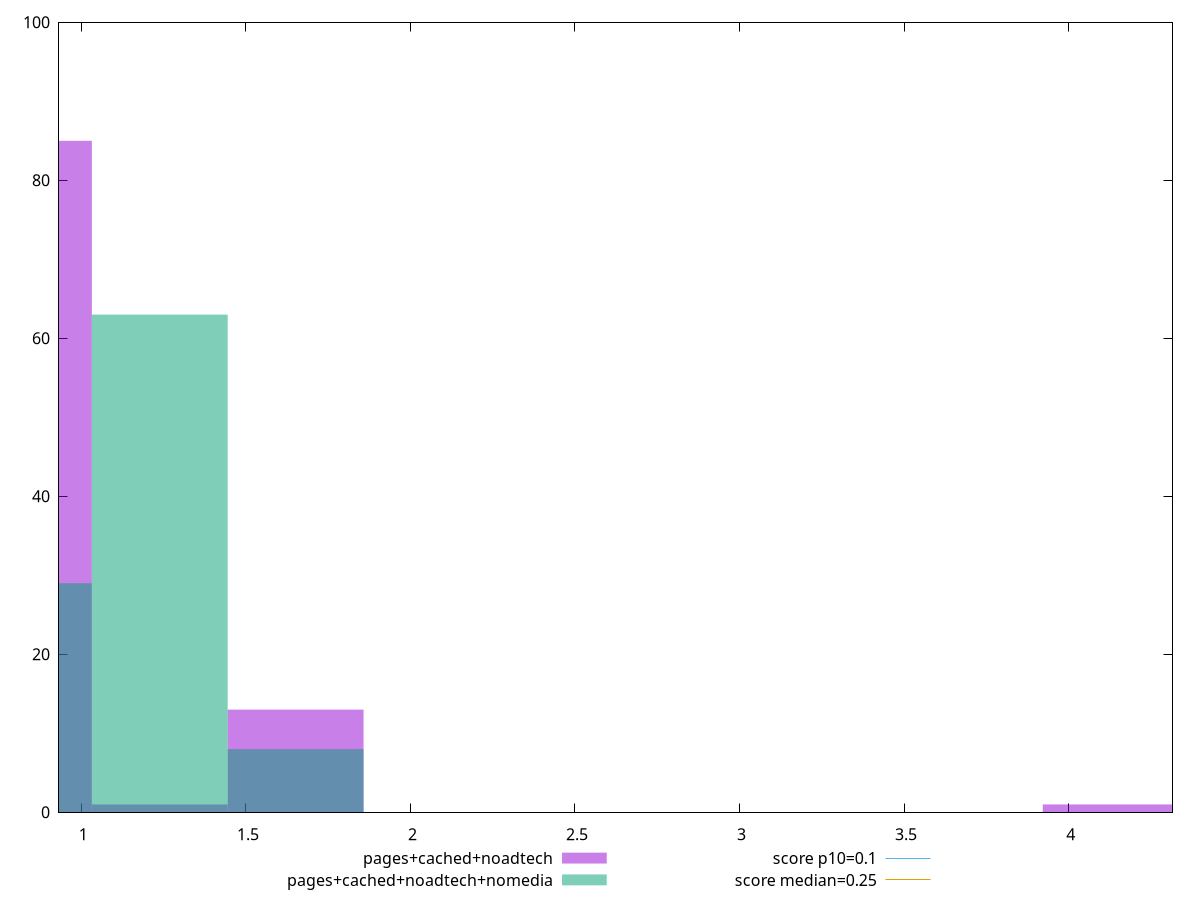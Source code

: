 reset

$pagesCachedNoadtech <<EOF
0.8255375818945845 85
1.2383063728418766 1
1.651075163789169 13
4.127687909472923 1
EOF

$pagesCachedNoadtechNomedia <<EOF
1.2383063728418766 63
0.8255375818945845 29
1.651075163789169 8
EOF

set key outside below
set boxwidth 0.41276879094729224
set xrange [0.9321282912360297:4.315516493055556]
set yrange [0:100]
set trange [0:100]
set style fill transparent solid 0.5 noborder

set parametric
set terminal svg size 640, 500 enhanced background rgb 'white'
set output "report_00015_2021-02-09T16-11-33.973Z/cumulative-layout-shift/comparison/histogram/2_vs_3.svg"

plot $pagesCachedNoadtech title "pages+cached+noadtech" with boxes, \
     $pagesCachedNoadtechNomedia title "pages+cached+noadtech+nomedia" with boxes, \
     0.1,t title "score p10=0.1", \
     0.25,t title "score median=0.25"

reset
